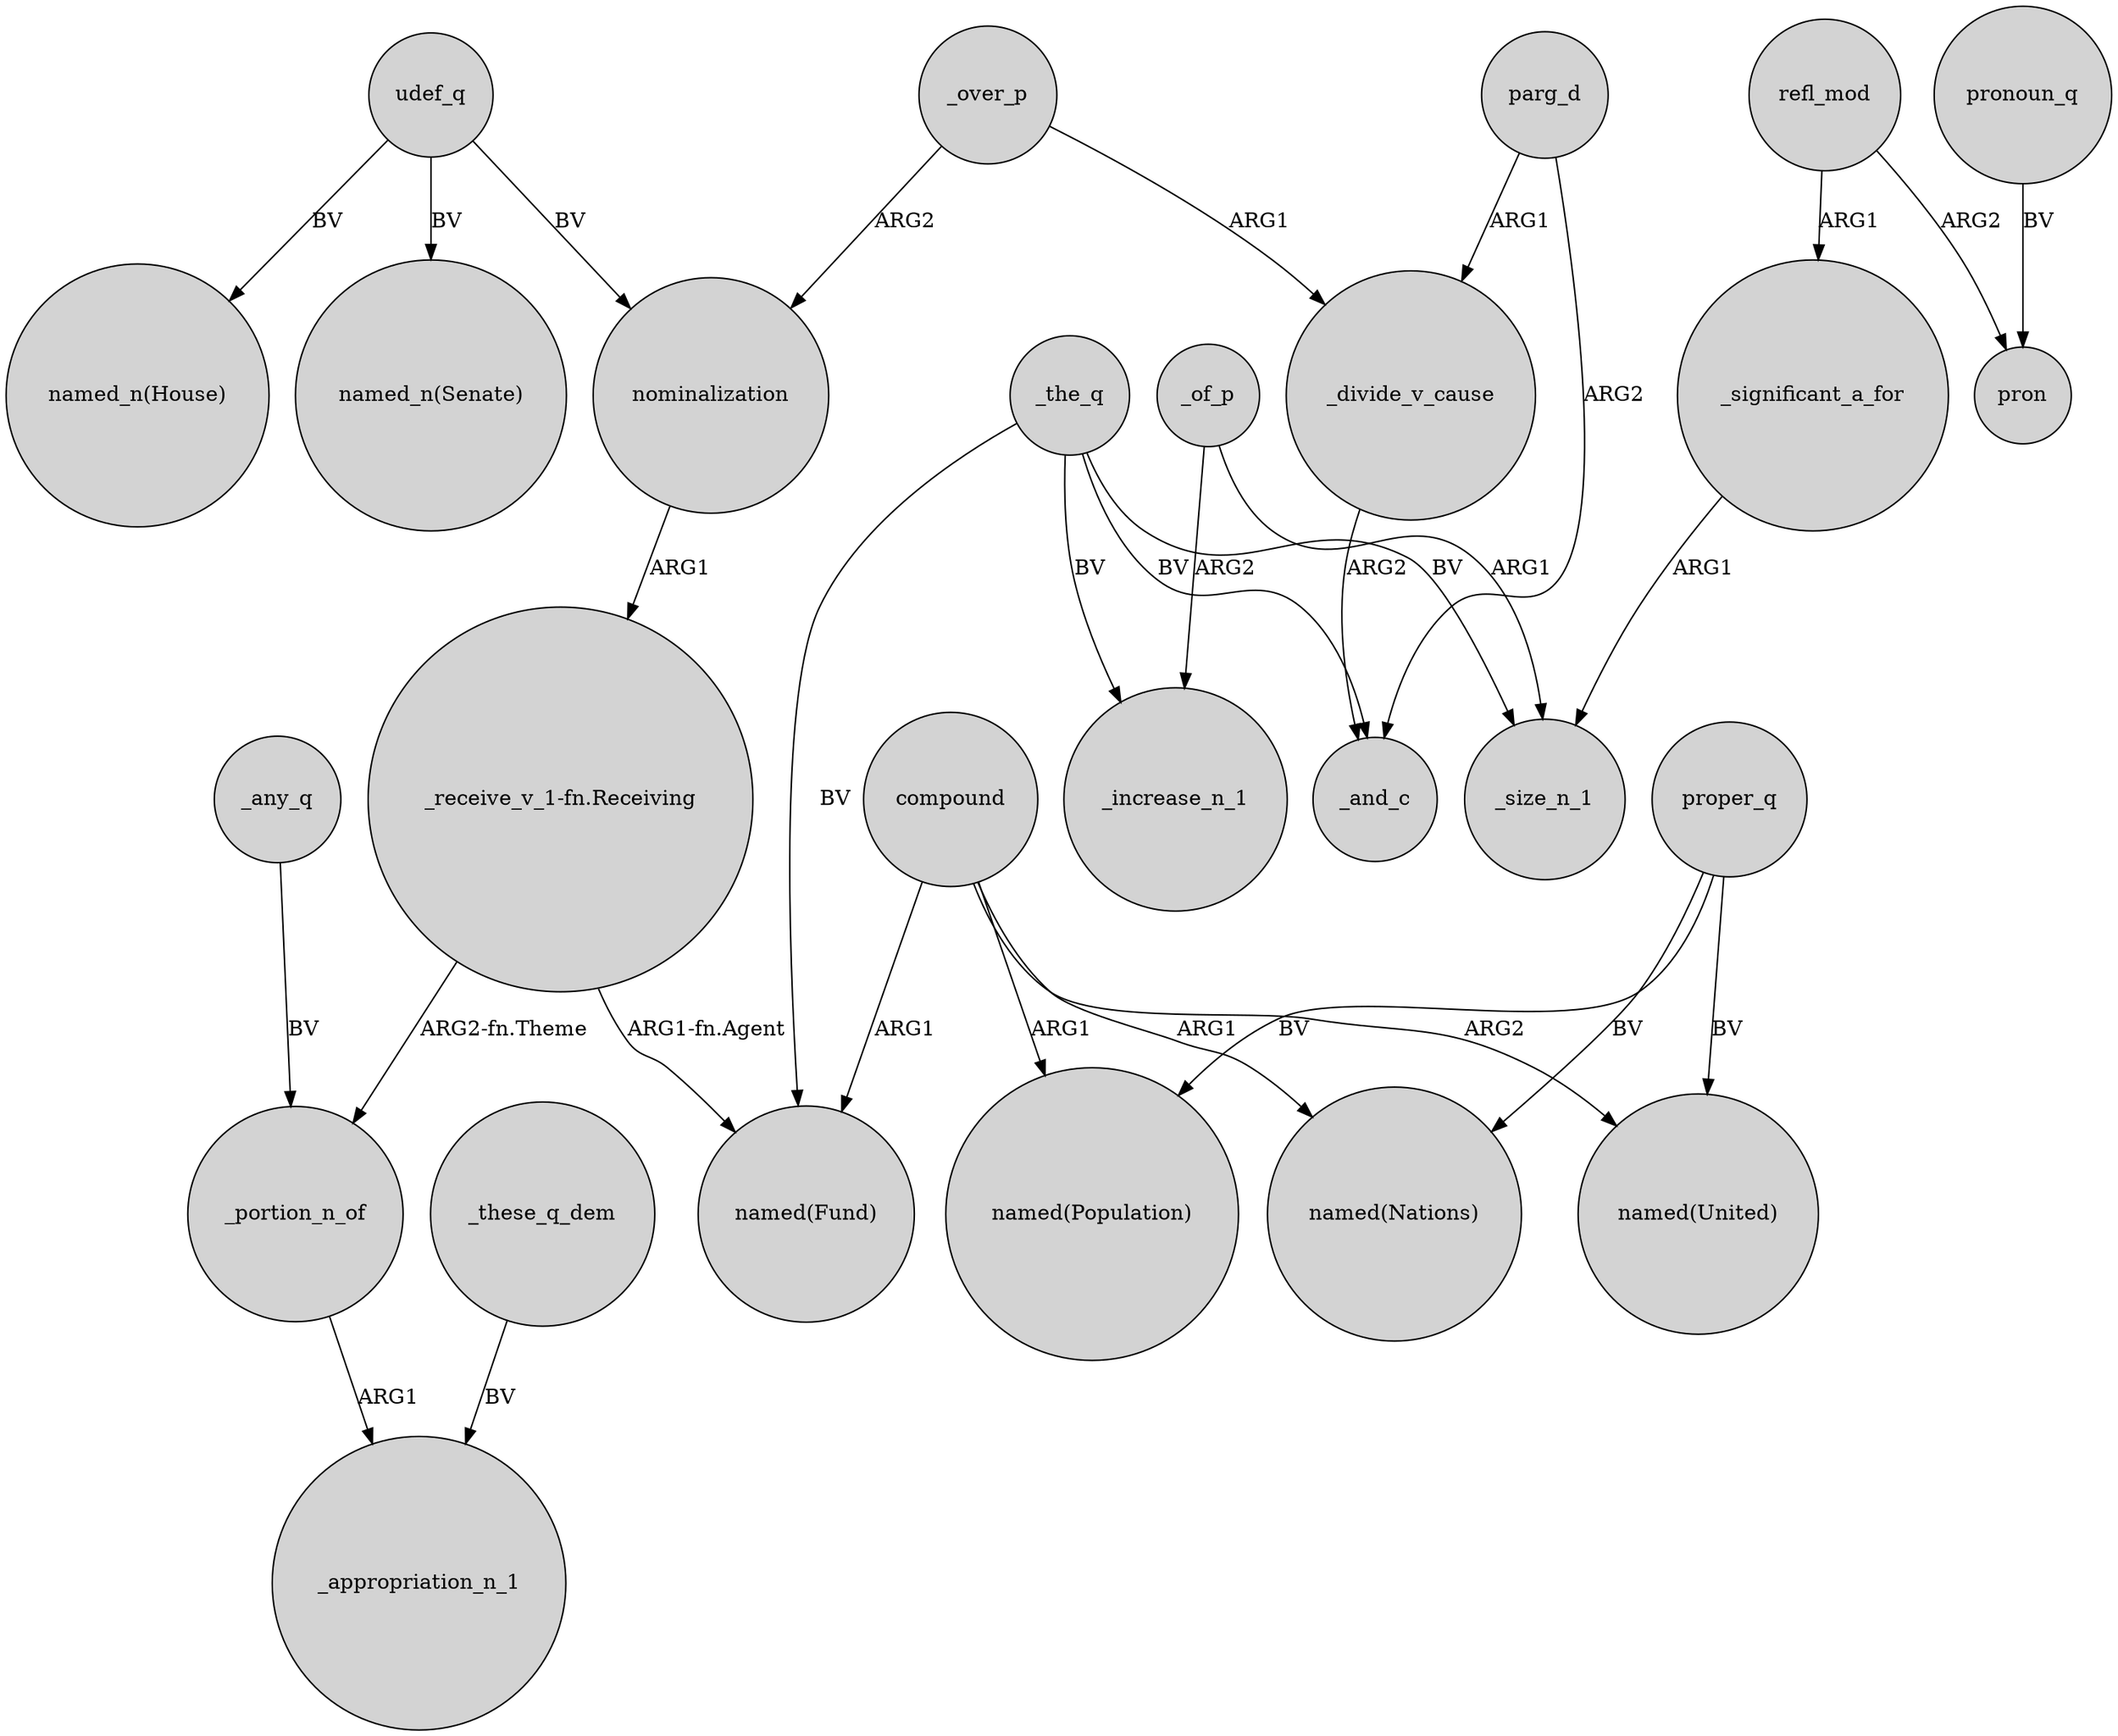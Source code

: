 digraph {
	node [shape=circle style=filled]
	udef_q -> "named_n(House)" [label=BV]
	_the_q -> _and_c [label=BV]
	parg_d -> _divide_v_cause [label=ARG1]
	_the_q -> _size_n_1 [label=BV]
	refl_mod -> _significant_a_for [label=ARG1]
	_divide_v_cause -> _and_c [label=ARG2]
	_of_p -> _increase_n_1 [label=ARG2]
	_any_q -> _portion_n_of [label=BV]
	_the_q -> _increase_n_1 [label=BV]
	compound -> "named(Fund)" [label=ARG1]
	compound -> "named(Population)" [label=ARG1]
	_over_p -> _divide_v_cause [label=ARG1]
	proper_q -> "named(Nations)" [label=BV]
	compound -> "named(Nations)" [label=ARG1]
	_the_q -> "named(Fund)" [label=BV]
	"_receive_v_1-fn.Receiving" -> "named(Fund)" [label="ARG1-fn.Agent"]
	parg_d -> _and_c [label=ARG2]
	_these_q_dem -> _appropriation_n_1 [label=BV]
	nominalization -> "_receive_v_1-fn.Receiving" [label=ARG1]
	_of_p -> _size_n_1 [label=ARG1]
	pronoun_q -> pron [label=BV]
	refl_mod -> pron [label=ARG2]
	proper_q -> "named(Population)" [label=BV]
	proper_q -> "named(United)" [label=BV]
	_over_p -> nominalization [label=ARG2]
	udef_q -> nominalization [label=BV]
	udef_q -> "named_n(Senate)" [label=BV]
	_significant_a_for -> _size_n_1 [label=ARG1]
	_portion_n_of -> _appropriation_n_1 [label=ARG1]
	compound -> "named(United)" [label=ARG2]
	"_receive_v_1-fn.Receiving" -> _portion_n_of [label="ARG2-fn.Theme"]
}
